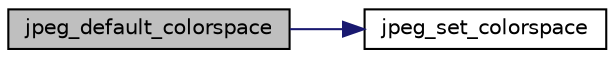 digraph "jpeg_default_colorspace"
{
 // LATEX_PDF_SIZE
  bgcolor="transparent";
  edge [fontname="Helvetica",fontsize="10",labelfontname="Helvetica",labelfontsize="10"];
  node [fontname="Helvetica",fontsize="10",shape=record];
  rankdir="LR";
  Node25 [label="jpeg_default_colorspace",height=0.2,width=0.4,color="black", fillcolor="grey75", style="filled", fontcolor="black",tooltip=" "];
  Node25 -> Node26 [color="midnightblue",fontsize="10",style="solid"];
  Node26 [label="jpeg_set_colorspace",height=0.2,width=0.4,color="black",URL="$jcparam_8c.html#a5a7c8a988ba663d649b6d5aa80eab20b",tooltip=" "];
}
